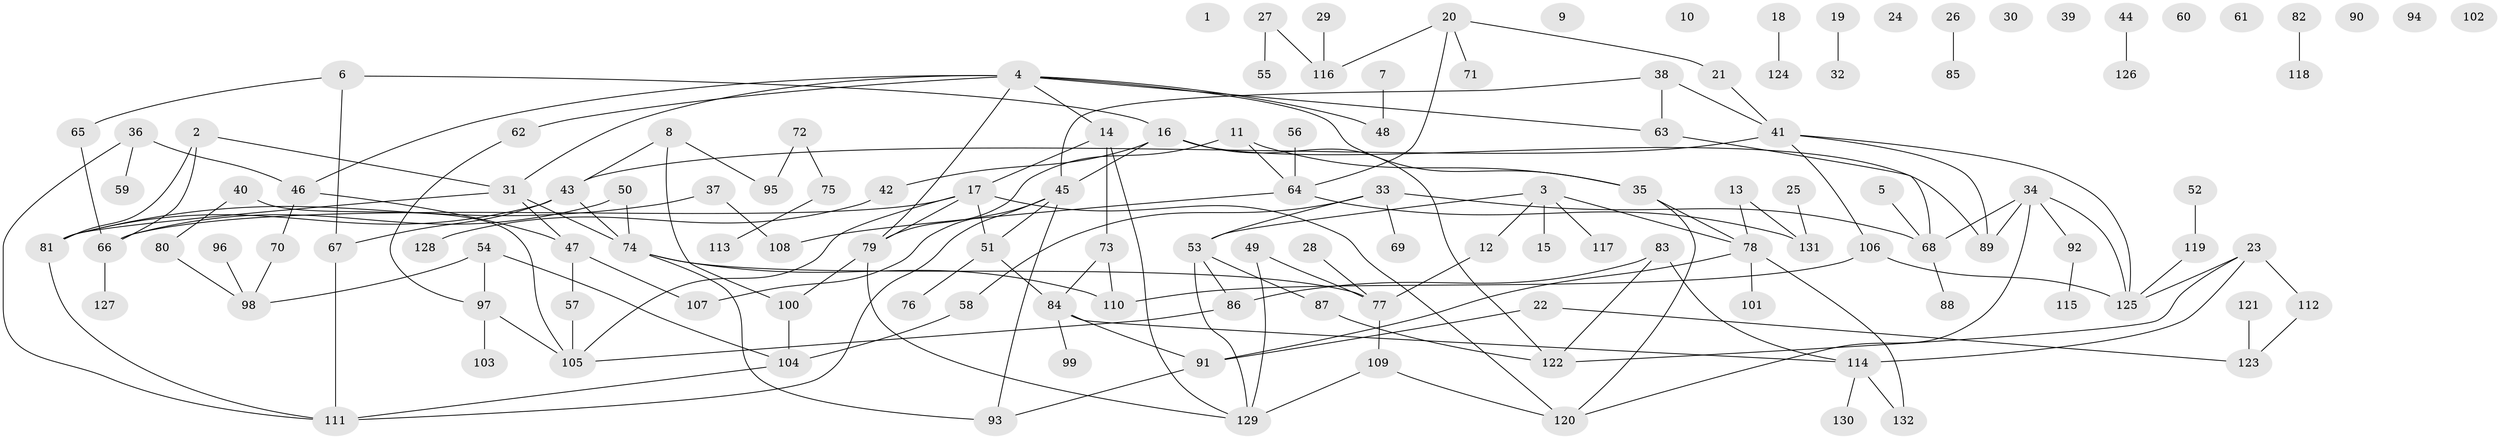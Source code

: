 // coarse degree distribution, {0: 0.14130434782608695, 6: 0.08695652173913043, 4: 0.13043478260869565, 10: 0.010869565217391304, 1: 0.2717391304347826, 5: 0.05434782608695652, 3: 0.10869565217391304, 8: 0.043478260869565216, 2: 0.13043478260869565, 7: 0.021739130434782608}
// Generated by graph-tools (version 1.1) at 2025/23/03/03/25 07:23:24]
// undirected, 132 vertices, 168 edges
graph export_dot {
graph [start="1"]
  node [color=gray90,style=filled];
  1;
  2;
  3;
  4;
  5;
  6;
  7;
  8;
  9;
  10;
  11;
  12;
  13;
  14;
  15;
  16;
  17;
  18;
  19;
  20;
  21;
  22;
  23;
  24;
  25;
  26;
  27;
  28;
  29;
  30;
  31;
  32;
  33;
  34;
  35;
  36;
  37;
  38;
  39;
  40;
  41;
  42;
  43;
  44;
  45;
  46;
  47;
  48;
  49;
  50;
  51;
  52;
  53;
  54;
  55;
  56;
  57;
  58;
  59;
  60;
  61;
  62;
  63;
  64;
  65;
  66;
  67;
  68;
  69;
  70;
  71;
  72;
  73;
  74;
  75;
  76;
  77;
  78;
  79;
  80;
  81;
  82;
  83;
  84;
  85;
  86;
  87;
  88;
  89;
  90;
  91;
  92;
  93;
  94;
  95;
  96;
  97;
  98;
  99;
  100;
  101;
  102;
  103;
  104;
  105;
  106;
  107;
  108;
  109;
  110;
  111;
  112;
  113;
  114;
  115;
  116;
  117;
  118;
  119;
  120;
  121;
  122;
  123;
  124;
  125;
  126;
  127;
  128;
  129;
  130;
  131;
  132;
  2 -- 31;
  2 -- 66;
  2 -- 81;
  3 -- 12;
  3 -- 15;
  3 -- 53;
  3 -- 78;
  3 -- 117;
  4 -- 14;
  4 -- 31;
  4 -- 35;
  4 -- 46;
  4 -- 48;
  4 -- 62;
  4 -- 63;
  4 -- 79;
  5 -- 68;
  6 -- 16;
  6 -- 65;
  6 -- 67;
  7 -- 48;
  8 -- 43;
  8 -- 95;
  8 -- 100;
  11 -- 35;
  11 -- 64;
  11 -- 79;
  12 -- 77;
  13 -- 78;
  13 -- 131;
  14 -- 17;
  14 -- 73;
  14 -- 129;
  16 -- 42;
  16 -- 45;
  16 -- 89;
  16 -- 122;
  17 -- 51;
  17 -- 66;
  17 -- 79;
  17 -- 105;
  17 -- 120;
  18 -- 124;
  19 -- 32;
  20 -- 21;
  20 -- 64;
  20 -- 71;
  20 -- 116;
  21 -- 41;
  22 -- 91;
  22 -- 123;
  23 -- 112;
  23 -- 114;
  23 -- 122;
  23 -- 125;
  25 -- 131;
  26 -- 85;
  27 -- 55;
  27 -- 116;
  28 -- 77;
  29 -- 116;
  31 -- 47;
  31 -- 74;
  31 -- 81;
  33 -- 53;
  33 -- 58;
  33 -- 68;
  33 -- 69;
  34 -- 68;
  34 -- 89;
  34 -- 92;
  34 -- 120;
  34 -- 125;
  35 -- 78;
  35 -- 120;
  36 -- 46;
  36 -- 59;
  36 -- 111;
  37 -- 81;
  37 -- 108;
  38 -- 41;
  38 -- 45;
  38 -- 63;
  40 -- 80;
  40 -- 105;
  41 -- 43;
  41 -- 89;
  41 -- 106;
  41 -- 125;
  42 -- 128;
  43 -- 67;
  43 -- 74;
  43 -- 81;
  44 -- 126;
  45 -- 51;
  45 -- 93;
  45 -- 107;
  45 -- 111;
  46 -- 47;
  46 -- 70;
  47 -- 57;
  47 -- 107;
  49 -- 77;
  49 -- 129;
  50 -- 66;
  50 -- 74;
  51 -- 76;
  51 -- 84;
  52 -- 119;
  53 -- 86;
  53 -- 87;
  53 -- 129;
  54 -- 97;
  54 -- 98;
  54 -- 104;
  56 -- 64;
  57 -- 105;
  58 -- 104;
  62 -- 97;
  63 -- 68;
  64 -- 108;
  64 -- 131;
  65 -- 66;
  66 -- 127;
  67 -- 111;
  68 -- 88;
  70 -- 98;
  72 -- 75;
  72 -- 95;
  73 -- 84;
  73 -- 110;
  74 -- 77;
  74 -- 93;
  74 -- 110;
  75 -- 113;
  77 -- 109;
  78 -- 91;
  78 -- 101;
  78 -- 132;
  79 -- 100;
  79 -- 129;
  80 -- 98;
  81 -- 111;
  82 -- 118;
  83 -- 86;
  83 -- 114;
  83 -- 122;
  84 -- 91;
  84 -- 99;
  84 -- 114;
  86 -- 105;
  87 -- 122;
  91 -- 93;
  92 -- 115;
  96 -- 98;
  97 -- 103;
  97 -- 105;
  100 -- 104;
  104 -- 111;
  106 -- 110;
  106 -- 125;
  109 -- 120;
  109 -- 129;
  112 -- 123;
  114 -- 130;
  114 -- 132;
  119 -- 125;
  121 -- 123;
}
